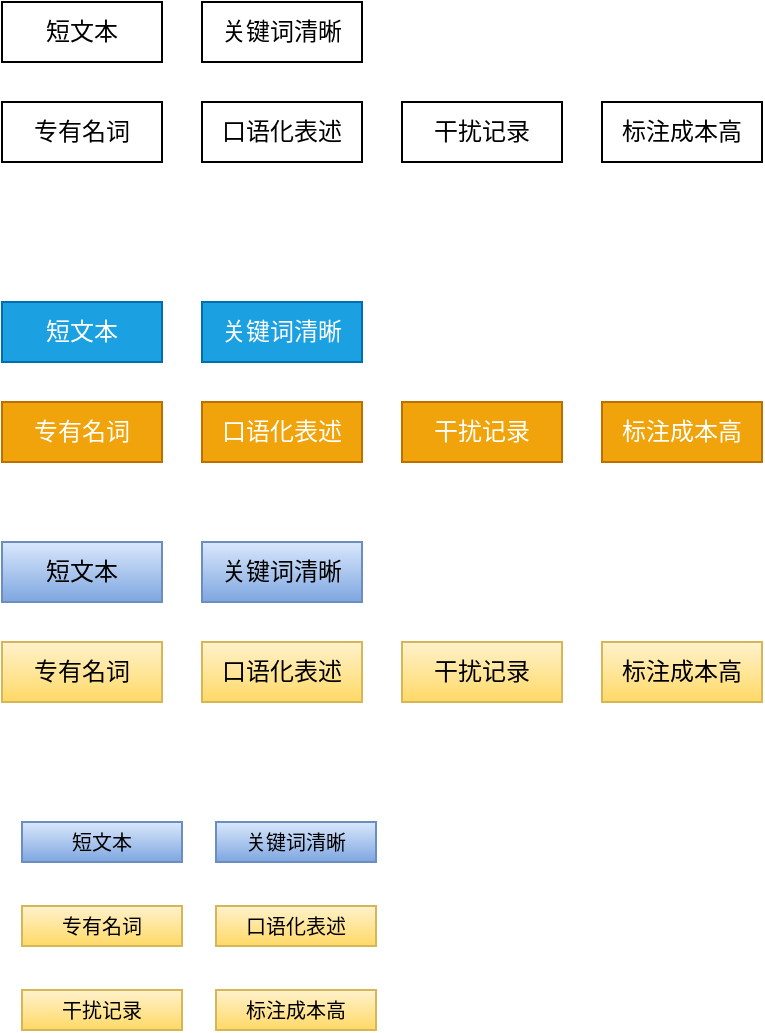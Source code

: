 <mxfile version="14.0.0" type="github">
  <diagram id="_YK4oUd5PnzccBMLxC9j" name="Page-1">
    <mxGraphModel dx="946" dy="662" grid="1" gridSize="10" guides="1" tooltips="1" connect="1" arrows="1" fold="1" page="1" pageScale="1" pageWidth="827" pageHeight="1169" math="0" shadow="0">
      <root>
        <mxCell id="0" />
        <mxCell id="1" parent="0" />
        <mxCell id="4XqWdwas44wuwkIx11D6-9" value="专有名词" style="rounded=0;whiteSpace=wrap;html=1;" vertex="1" parent="1">
          <mxGeometry x="260" y="150" width="80" height="30" as="geometry" />
        </mxCell>
        <mxCell id="4XqWdwas44wuwkIx11D6-10" value="口语化表述" style="rounded=0;whiteSpace=wrap;html=1;" vertex="1" parent="1">
          <mxGeometry x="360" y="150" width="80" height="30" as="geometry" />
        </mxCell>
        <mxCell id="4XqWdwas44wuwkIx11D6-11" value="干扰记录" style="rounded=0;whiteSpace=wrap;html=1;" vertex="1" parent="1">
          <mxGeometry x="460" y="150" width="80" height="30" as="geometry" />
        </mxCell>
        <mxCell id="4XqWdwas44wuwkIx11D6-12" value="标注成本高" style="rounded=0;whiteSpace=wrap;html=1;" vertex="1" parent="1">
          <mxGeometry x="560" y="150" width="80" height="30" as="geometry" />
        </mxCell>
        <mxCell id="4XqWdwas44wuwkIx11D6-13" value="短文本" style="rounded=0;whiteSpace=wrap;html=1;" vertex="1" parent="1">
          <mxGeometry x="260" y="100" width="80" height="30" as="geometry" />
        </mxCell>
        <mxCell id="4XqWdwas44wuwkIx11D6-14" value="关键词清晰" style="rounded=0;whiteSpace=wrap;html=1;" vertex="1" parent="1">
          <mxGeometry x="360" y="100" width="80" height="30" as="geometry" />
        </mxCell>
        <mxCell id="4XqWdwas44wuwkIx11D6-19" value="专有名词" style="rounded=0;whiteSpace=wrap;html=1;fillColor=#f0a30a;strokeColor=#BD7000;fontColor=#ffffff;" vertex="1" parent="1">
          <mxGeometry x="260" y="300" width="80" height="30" as="geometry" />
        </mxCell>
        <mxCell id="4XqWdwas44wuwkIx11D6-20" value="口语化表述" style="rounded=0;whiteSpace=wrap;html=1;fillColor=#f0a30a;strokeColor=#BD7000;fontColor=#ffffff;" vertex="1" parent="1">
          <mxGeometry x="360" y="300" width="80" height="30" as="geometry" />
        </mxCell>
        <mxCell id="4XqWdwas44wuwkIx11D6-21" value="干扰记录" style="rounded=0;whiteSpace=wrap;html=1;fillColor=#f0a30a;strokeColor=#BD7000;fontColor=#ffffff;" vertex="1" parent="1">
          <mxGeometry x="460" y="300" width="80" height="30" as="geometry" />
        </mxCell>
        <mxCell id="4XqWdwas44wuwkIx11D6-22" value="标注成本高" style="rounded=0;whiteSpace=wrap;html=1;fillColor=#f0a30a;strokeColor=#BD7000;fontColor=#ffffff;" vertex="1" parent="1">
          <mxGeometry x="560" y="300" width="80" height="30" as="geometry" />
        </mxCell>
        <mxCell id="4XqWdwas44wuwkIx11D6-23" value="短文本" style="rounded=0;whiteSpace=wrap;html=1;fillColor=#1ba1e2;strokeColor=#006EAF;fontColor=#ffffff;" vertex="1" parent="1">
          <mxGeometry x="260" y="250" width="80" height="30" as="geometry" />
        </mxCell>
        <mxCell id="4XqWdwas44wuwkIx11D6-24" value="关键词清晰" style="rounded=0;whiteSpace=wrap;html=1;fillColor=#1ba1e2;strokeColor=#006EAF;fontColor=#ffffff;" vertex="1" parent="1">
          <mxGeometry x="360" y="250" width="80" height="30" as="geometry" />
        </mxCell>
        <mxCell id="4XqWdwas44wuwkIx11D6-25" value="专有名词" style="rounded=0;whiteSpace=wrap;html=1;fillColor=#fff2cc;strokeColor=#d6b656;gradientColor=#ffd966;" vertex="1" parent="1">
          <mxGeometry x="260" y="420" width="80" height="30" as="geometry" />
        </mxCell>
        <mxCell id="4XqWdwas44wuwkIx11D6-26" value="口语化表述" style="rounded=0;whiteSpace=wrap;html=1;fillColor=#fff2cc;strokeColor=#d6b656;gradientColor=#ffd966;" vertex="1" parent="1">
          <mxGeometry x="360" y="420" width="80" height="30" as="geometry" />
        </mxCell>
        <mxCell id="4XqWdwas44wuwkIx11D6-27" value="干扰记录" style="rounded=0;whiteSpace=wrap;html=1;fillColor=#fff2cc;strokeColor=#d6b656;gradientColor=#ffd966;" vertex="1" parent="1">
          <mxGeometry x="460" y="420" width="80" height="30" as="geometry" />
        </mxCell>
        <mxCell id="4XqWdwas44wuwkIx11D6-28" value="标注成本高" style="rounded=0;whiteSpace=wrap;html=1;fillColor=#fff2cc;strokeColor=#d6b656;gradientColor=#ffd966;" vertex="1" parent="1">
          <mxGeometry x="560" y="420" width="80" height="30" as="geometry" />
        </mxCell>
        <mxCell id="4XqWdwas44wuwkIx11D6-29" value="短文本" style="rounded=0;whiteSpace=wrap;html=1;fillColor=#dae8fc;strokeColor=#6c8ebf;gradientColor=#7ea6e0;" vertex="1" parent="1">
          <mxGeometry x="260" y="370" width="80" height="30" as="geometry" />
        </mxCell>
        <mxCell id="4XqWdwas44wuwkIx11D6-30" value="关键词清晰" style="rounded=0;whiteSpace=wrap;html=1;fillColor=#dae8fc;strokeColor=#6c8ebf;gradientColor=#7ea6e0;" vertex="1" parent="1">
          <mxGeometry x="360" y="370" width="80" height="30" as="geometry" />
        </mxCell>
        <mxCell id="4XqWdwas44wuwkIx11D6-72" value="&lt;font style=&quot;font-size: 10px&quot;&gt;标注成本高&lt;/font&gt;" style="rounded=0;whiteSpace=wrap;html=1;fillColor=#fff2cc;strokeColor=#d6b656;gradientColor=#ffd966;" vertex="1" parent="1">
          <mxGeometry x="367" y="594" width="80" height="20" as="geometry" />
        </mxCell>
        <mxCell id="4XqWdwas44wuwkIx11D6-73" value="&lt;font style=&quot;font-size: 10px&quot;&gt;专有名词&lt;/font&gt;" style="rounded=0;whiteSpace=wrap;html=1;fillColor=#fff2cc;strokeColor=#d6b656;gradientColor=#ffd966;" vertex="1" parent="1">
          <mxGeometry x="270" y="552" width="80" height="20" as="geometry" />
        </mxCell>
        <mxCell id="4XqWdwas44wuwkIx11D6-74" value="&lt;font style=&quot;font-size: 10px&quot;&gt;口语化表述&lt;/font&gt;" style="rounded=0;whiteSpace=wrap;html=1;fillColor=#fff2cc;strokeColor=#d6b656;gradientColor=#ffd966;" vertex="1" parent="1">
          <mxGeometry x="367" y="552" width="80" height="20" as="geometry" />
        </mxCell>
        <mxCell id="4XqWdwas44wuwkIx11D6-75" value="&lt;font style=&quot;font-size: 10px&quot;&gt;干扰记录&lt;/font&gt;" style="rounded=0;whiteSpace=wrap;html=1;fillColor=#fff2cc;strokeColor=#d6b656;gradientColor=#ffd966;" vertex="1" parent="1">
          <mxGeometry x="270" y="594" width="80" height="20" as="geometry" />
        </mxCell>
        <mxCell id="4XqWdwas44wuwkIx11D6-76" value="&lt;font style=&quot;font-size: 10px&quot;&gt;短文本&lt;/font&gt;" style="rounded=0;whiteSpace=wrap;html=1;fillColor=#dae8fc;strokeColor=#6c8ebf;gradientColor=#7ea6e0;" vertex="1" parent="1">
          <mxGeometry x="270" y="510" width="80" height="20" as="geometry" />
        </mxCell>
        <mxCell id="4XqWdwas44wuwkIx11D6-77" value="&lt;font style=&quot;font-size: 10px&quot;&gt;关键词清晰&lt;/font&gt;" style="rounded=0;whiteSpace=wrap;html=1;fillColor=#dae8fc;strokeColor=#6c8ebf;gradientColor=#7ea6e0;" vertex="1" parent="1">
          <mxGeometry x="367" y="510" width="80" height="20" as="geometry" />
        </mxCell>
        <mxCell id="4XqWdwas44wuwkIx11D6-78" style="edgeStyle=orthogonalEdgeStyle;rounded=0;orthogonalLoop=1;jettySize=auto;html=1;exitX=0.5;exitY=1;exitDx=0;exitDy=0;" edge="1" parent="1" source="4XqWdwas44wuwkIx11D6-77" target="4XqWdwas44wuwkIx11D6-77">
          <mxGeometry relative="1" as="geometry" />
        </mxCell>
      </root>
    </mxGraphModel>
  </diagram>
</mxfile>
